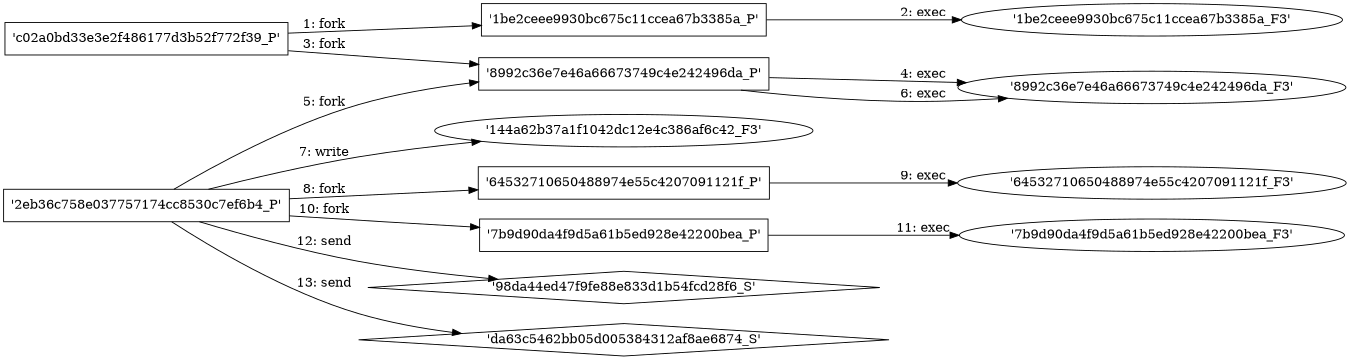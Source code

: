 digraph "D:\Learning\Paper\apt\基于CTI的攻击预警\Dataset\攻击图\ASGfromALLCTI\Threat Source newsletter (June 27, 2019).dot" {
rankdir="LR"
size="9"
fixedsize="false"
splines="true"
nodesep=0.3
ranksep=0
fontsize=10
overlap="scalexy"
engine= "neato"
	"'c02a0bd33e3e2f486177d3b52f772f39_P'" [node_type=Process shape=box]
	"'1be2ceee9930bc675c11ccea67b3385a_P'" [node_type=Process shape=box]
	"'c02a0bd33e3e2f486177d3b52f772f39_P'" -> "'1be2ceee9930bc675c11ccea67b3385a_P'" [label="1: fork"]
	"'1be2ceee9930bc675c11ccea67b3385a_P'" [node_type=Process shape=box]
	"'1be2ceee9930bc675c11ccea67b3385a_F3'" [node_type=File shape=ellipse]
	"'1be2ceee9930bc675c11ccea67b3385a_P'" -> "'1be2ceee9930bc675c11ccea67b3385a_F3'" [label="2: exec"]
	"'c02a0bd33e3e2f486177d3b52f772f39_P'" [node_type=Process shape=box]
	"'8992c36e7e46a66673749c4e242496da_P'" [node_type=Process shape=box]
	"'c02a0bd33e3e2f486177d3b52f772f39_P'" -> "'8992c36e7e46a66673749c4e242496da_P'" [label="3: fork"]
	"'8992c36e7e46a66673749c4e242496da_P'" [node_type=Process shape=box]
	"'8992c36e7e46a66673749c4e242496da_F3'" [node_type=File shape=ellipse]
	"'8992c36e7e46a66673749c4e242496da_P'" -> "'8992c36e7e46a66673749c4e242496da_F3'" [label="4: exec"]
	"'2eb36c758e037757174cc8530c7ef6b4_P'" [node_type=Process shape=box]
	"'8992c36e7e46a66673749c4e242496da_P'" [node_type=Process shape=box]
	"'2eb36c758e037757174cc8530c7ef6b4_P'" -> "'8992c36e7e46a66673749c4e242496da_P'" [label="5: fork"]
	"'8992c36e7e46a66673749c4e242496da_P'" [node_type=Process shape=box]
	"'8992c36e7e46a66673749c4e242496da_F3'" [node_type=File shape=ellipse]
	"'8992c36e7e46a66673749c4e242496da_P'" -> "'8992c36e7e46a66673749c4e242496da_F3'" [label="6: exec"]
	"'144a62b37a1f1042dc12e4c386af6c42_F3'" [node_type=file shape=ellipse]
	"'2eb36c758e037757174cc8530c7ef6b4_P'" [node_type=Process shape=box]
	"'2eb36c758e037757174cc8530c7ef6b4_P'" -> "'144a62b37a1f1042dc12e4c386af6c42_F3'" [label="7: write"]
	"'2eb36c758e037757174cc8530c7ef6b4_P'" [node_type=Process shape=box]
	"'64532710650488974e55c4207091121f_P'" [node_type=Process shape=box]
	"'2eb36c758e037757174cc8530c7ef6b4_P'" -> "'64532710650488974e55c4207091121f_P'" [label="8: fork"]
	"'64532710650488974e55c4207091121f_P'" [node_type=Process shape=box]
	"'64532710650488974e55c4207091121f_F3'" [node_type=File shape=ellipse]
	"'64532710650488974e55c4207091121f_P'" -> "'64532710650488974e55c4207091121f_F3'" [label="9: exec"]
	"'2eb36c758e037757174cc8530c7ef6b4_P'" [node_type=Process shape=box]
	"'7b9d90da4f9d5a61b5ed928e42200bea_P'" [node_type=Process shape=box]
	"'2eb36c758e037757174cc8530c7ef6b4_P'" -> "'7b9d90da4f9d5a61b5ed928e42200bea_P'" [label="10: fork"]
	"'7b9d90da4f9d5a61b5ed928e42200bea_P'" [node_type=Process shape=box]
	"'7b9d90da4f9d5a61b5ed928e42200bea_F3'" [node_type=File shape=ellipse]
	"'7b9d90da4f9d5a61b5ed928e42200bea_P'" -> "'7b9d90da4f9d5a61b5ed928e42200bea_F3'" [label="11: exec"]
	"'98da44ed47f9fe88e833d1b54fcd28f6_S'" [node_type=Socket shape=diamond]
	"'2eb36c758e037757174cc8530c7ef6b4_P'" [node_type=Process shape=box]
	"'2eb36c758e037757174cc8530c7ef6b4_P'" -> "'98da44ed47f9fe88e833d1b54fcd28f6_S'" [label="12: send"]
	"'da63c5462bb05d005384312af8ae6874_S'" [node_type=Socket shape=diamond]
	"'2eb36c758e037757174cc8530c7ef6b4_P'" [node_type=Process shape=box]
	"'2eb36c758e037757174cc8530c7ef6b4_P'" -> "'da63c5462bb05d005384312af8ae6874_S'" [label="13: send"]
}
